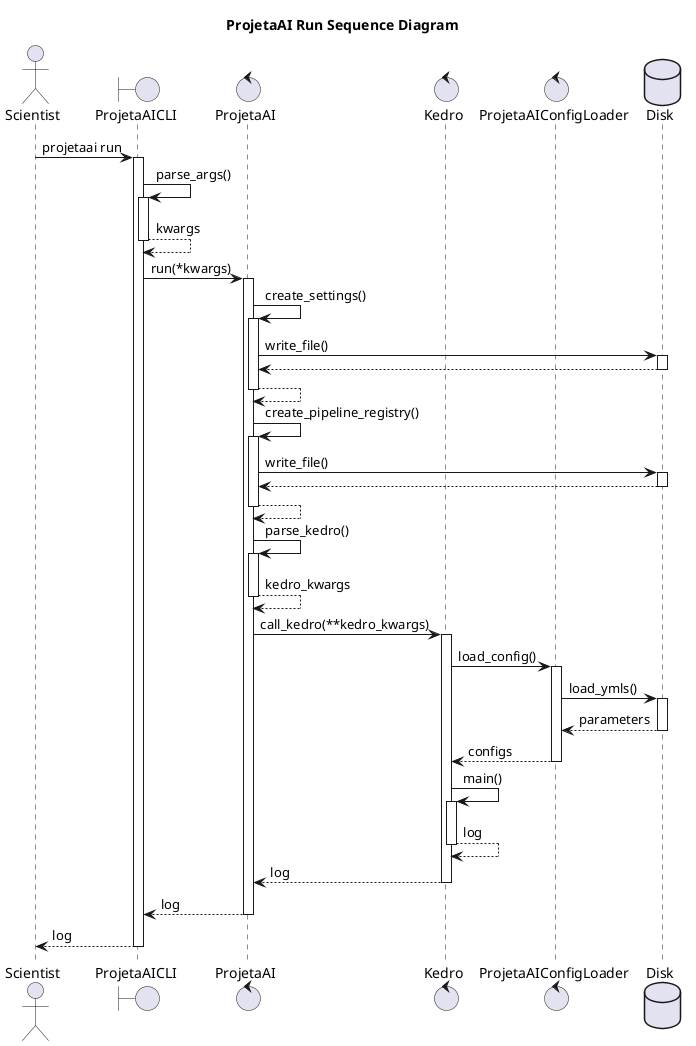 @startuml
autoactivate on

title ProjetaAI Run Sequence Diagram

actor Scientist
boundary ProjetaAICLI
control ProjetaAI
control Kedro
control ProjetaAIConfigLoader
database Disk

Scientist -> ProjetaAICLI: projetaai run
  ProjetaAICLI -> ProjetaAICLI: parse_args()
  return kwargs
  ProjetaAICLI -> ProjetaAI: run(*kwargs)
    ProjetaAI -> ProjetaAI: create_settings()
      ProjetaAI -> Disk: write_file()
      return
    return
    ProjetaAI -> ProjetaAI: create_pipeline_registry()
      ProjetaAI -> Disk: write_file()
      return
    return
    ProjetaAI -> ProjetaAI: parse_kedro()
    return kedro_kwargs
    ProjetaAI -> Kedro: call_kedro(**kedro_kwargs)
      Kedro -> ProjetaAIConfigLoader: load_config()
        ProjetaAIConfigLoader -> Disk: load_ymls()
        return parameters
      return configs
      Kedro -> Kedro: main()
      return log
    return log
  return log
return log

@enduml